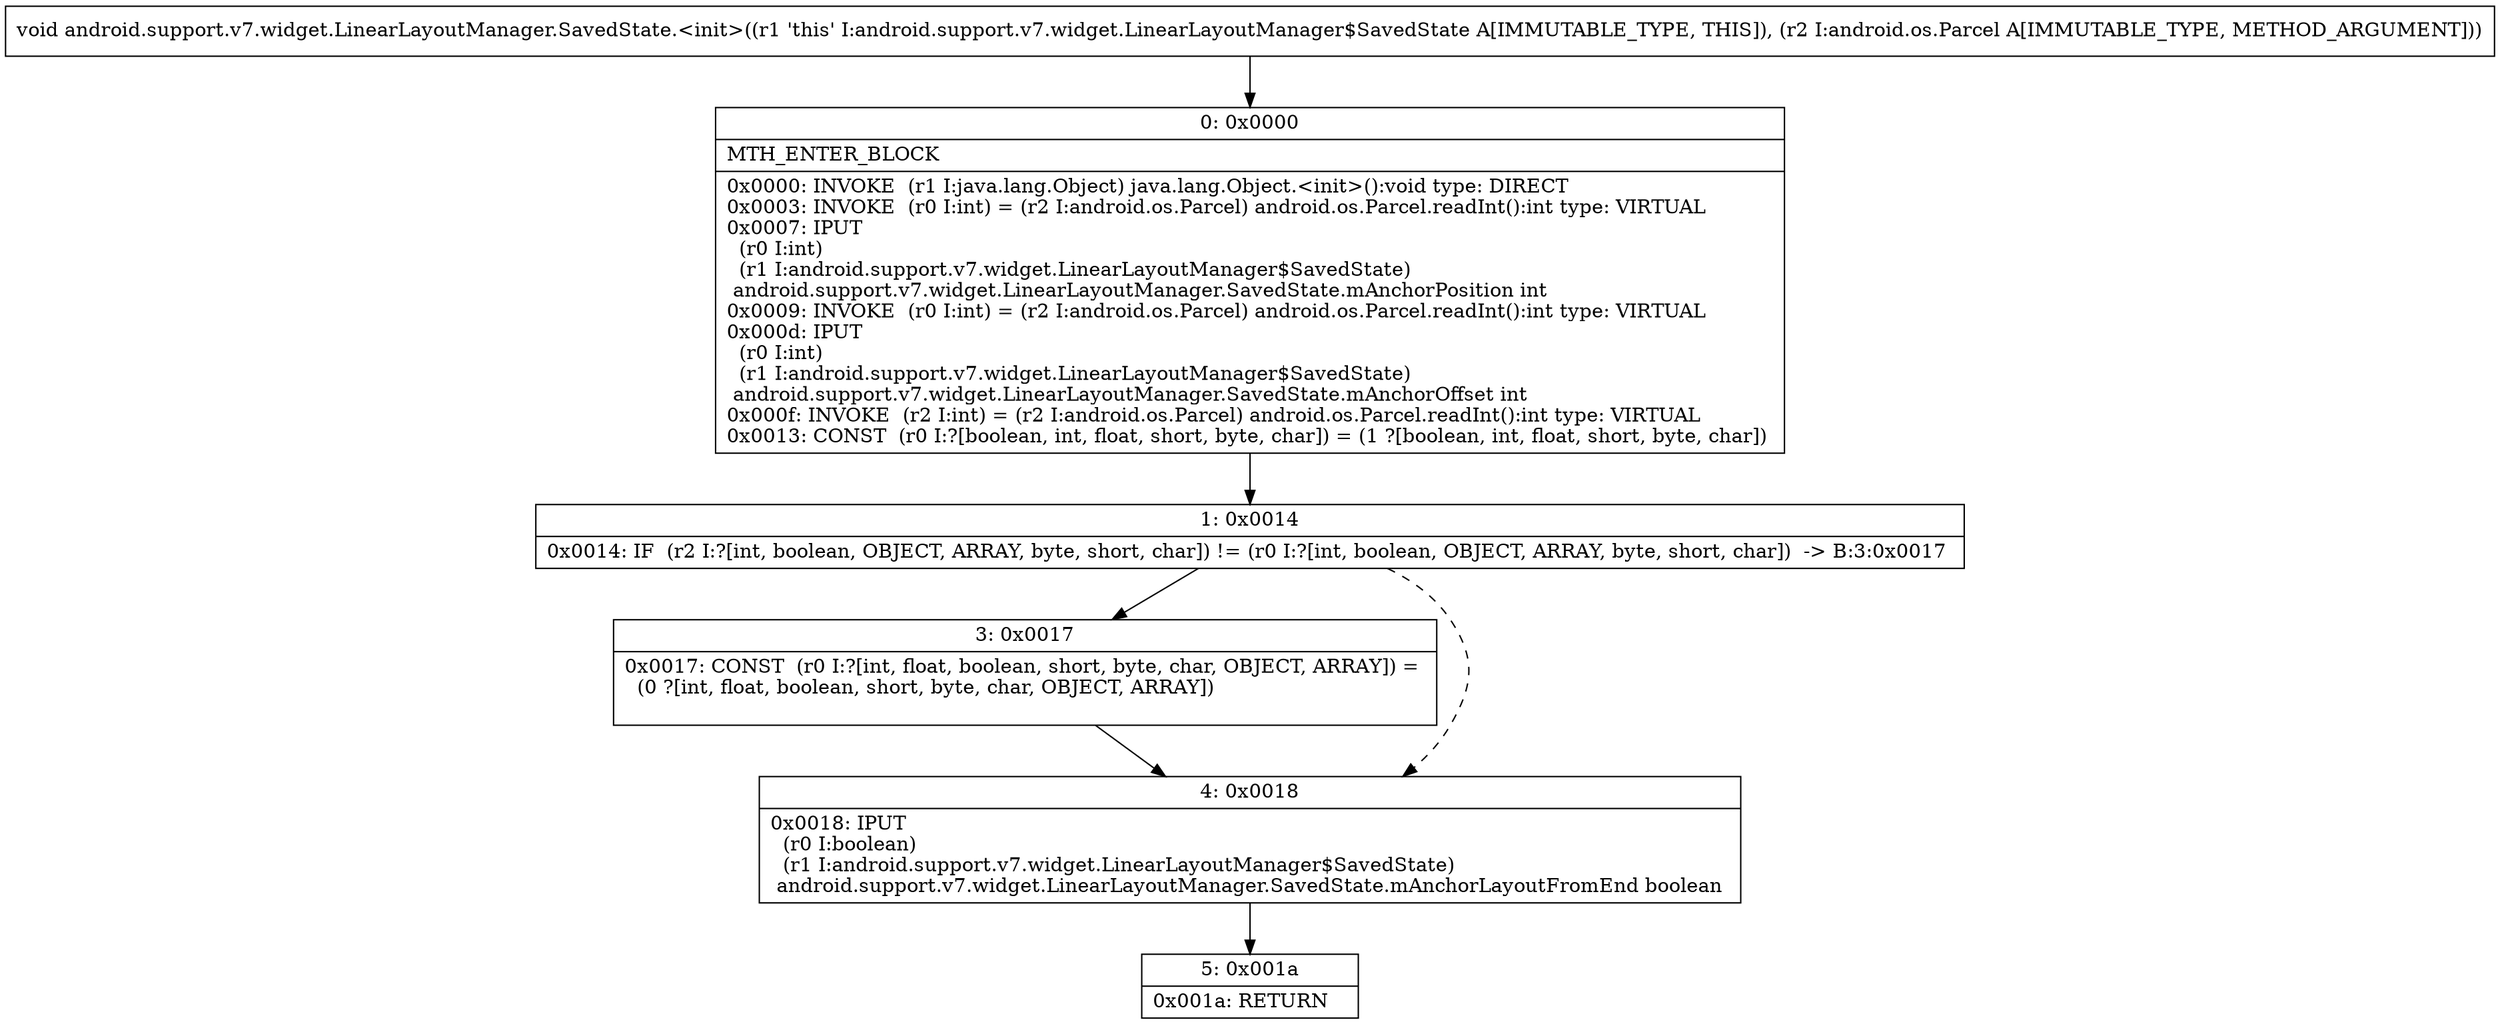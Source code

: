 digraph "CFG forandroid.support.v7.widget.LinearLayoutManager.SavedState.\<init\>(Landroid\/os\/Parcel;)V" {
Node_0 [shape=record,label="{0\:\ 0x0000|MTH_ENTER_BLOCK\l|0x0000: INVOKE  (r1 I:java.lang.Object) java.lang.Object.\<init\>():void type: DIRECT \l0x0003: INVOKE  (r0 I:int) = (r2 I:android.os.Parcel) android.os.Parcel.readInt():int type: VIRTUAL \l0x0007: IPUT  \l  (r0 I:int)\l  (r1 I:android.support.v7.widget.LinearLayoutManager$SavedState)\l android.support.v7.widget.LinearLayoutManager.SavedState.mAnchorPosition int \l0x0009: INVOKE  (r0 I:int) = (r2 I:android.os.Parcel) android.os.Parcel.readInt():int type: VIRTUAL \l0x000d: IPUT  \l  (r0 I:int)\l  (r1 I:android.support.v7.widget.LinearLayoutManager$SavedState)\l android.support.v7.widget.LinearLayoutManager.SavedState.mAnchorOffset int \l0x000f: INVOKE  (r2 I:int) = (r2 I:android.os.Parcel) android.os.Parcel.readInt():int type: VIRTUAL \l0x0013: CONST  (r0 I:?[boolean, int, float, short, byte, char]) = (1 ?[boolean, int, float, short, byte, char]) \l}"];
Node_1 [shape=record,label="{1\:\ 0x0014|0x0014: IF  (r2 I:?[int, boolean, OBJECT, ARRAY, byte, short, char]) != (r0 I:?[int, boolean, OBJECT, ARRAY, byte, short, char])  \-\> B:3:0x0017 \l}"];
Node_3 [shape=record,label="{3\:\ 0x0017|0x0017: CONST  (r0 I:?[int, float, boolean, short, byte, char, OBJECT, ARRAY]) = \l  (0 ?[int, float, boolean, short, byte, char, OBJECT, ARRAY])\l \l}"];
Node_4 [shape=record,label="{4\:\ 0x0018|0x0018: IPUT  \l  (r0 I:boolean)\l  (r1 I:android.support.v7.widget.LinearLayoutManager$SavedState)\l android.support.v7.widget.LinearLayoutManager.SavedState.mAnchorLayoutFromEnd boolean \l}"];
Node_5 [shape=record,label="{5\:\ 0x001a|0x001a: RETURN   \l}"];
MethodNode[shape=record,label="{void android.support.v7.widget.LinearLayoutManager.SavedState.\<init\>((r1 'this' I:android.support.v7.widget.LinearLayoutManager$SavedState A[IMMUTABLE_TYPE, THIS]), (r2 I:android.os.Parcel A[IMMUTABLE_TYPE, METHOD_ARGUMENT])) }"];
MethodNode -> Node_0;
Node_0 -> Node_1;
Node_1 -> Node_3;
Node_1 -> Node_4[style=dashed];
Node_3 -> Node_4;
Node_4 -> Node_5;
}

